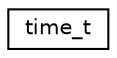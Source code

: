 digraph "Graphical Class Hierarchy"
{
  edge [fontname="Helvetica",fontsize="10",labelfontname="Helvetica",labelfontsize="10"];
  node [fontname="Helvetica",fontsize="10",shape=record];
  rankdir="LR";
  Node1 [label="time_t",height=0.2,width=0.4,color="black", fillcolor="white", style="filled",URL="$d7/dec/structtime__t.html"];
}
